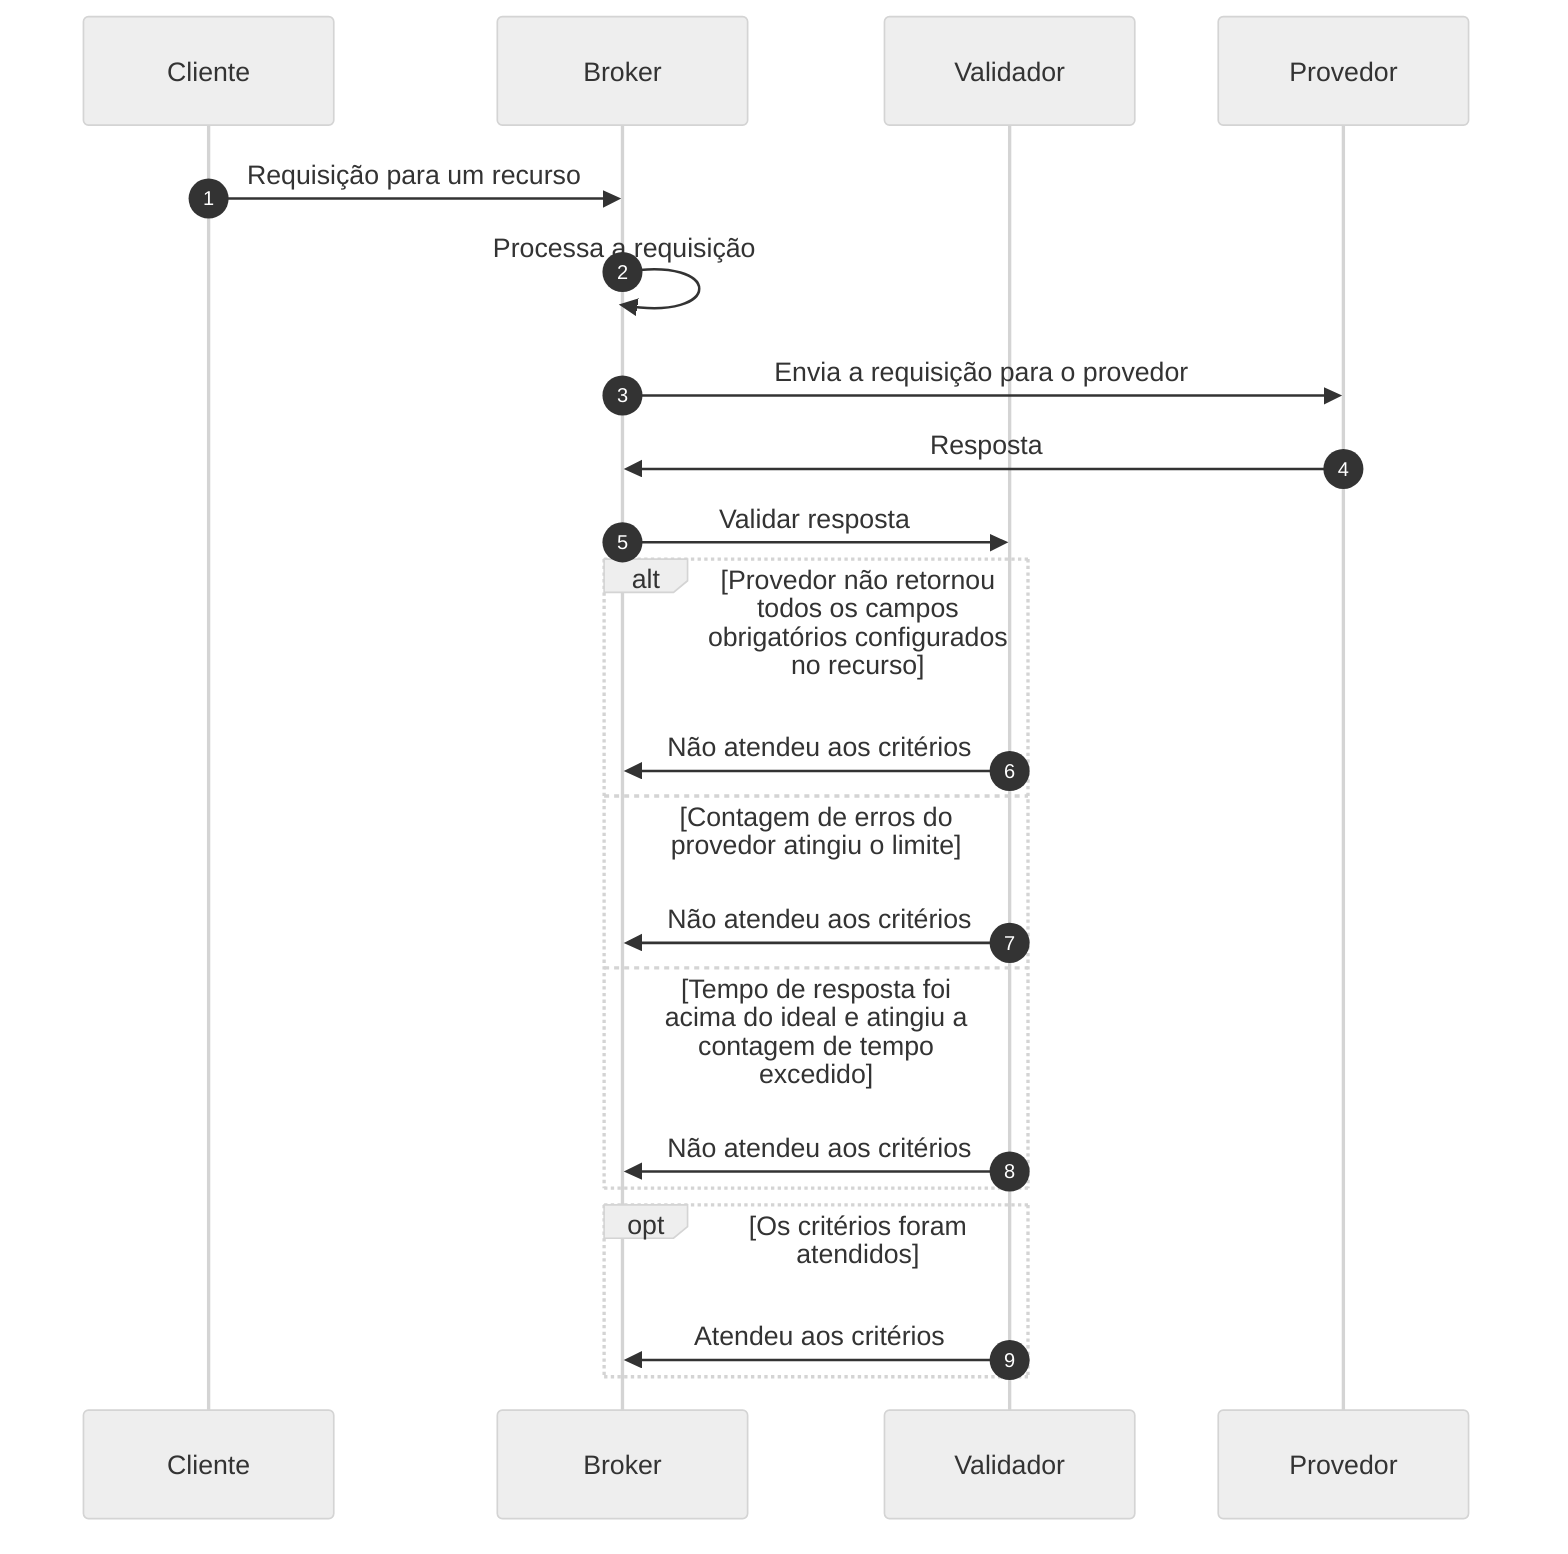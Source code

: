 %%{init: {'theme': 'neutral'}}%%

sequenceDiagram
    participant Cliente
    participant Broker
    participant Validador
    participant Provedor

    autonumber
    Cliente->>Broker: Requisição para um recurso
    Broker->>Broker: Processa a requisição
    Broker->>Provedor: Envia a requisição para o provedor
    Provedor->>Broker: Resposta
    Broker->>Validador: Validar resposta
    alt Provedor não retornou todos os campos obrigatórios configurados no recurso
        Validador->>Broker: Não atendeu aos critérios
    else Contagem de erros do provedor atingiu o limite
        Validador->>Broker: Não atendeu aos critérios
    else Tempo de resposta foi acima do ideal e atingiu a contagem de tempo excedido
        Validador->>Broker: Não atendeu aos critérios
    end
    opt Os critérios foram atendidos
        Validador->>Broker: Atendeu aos critérios
    end